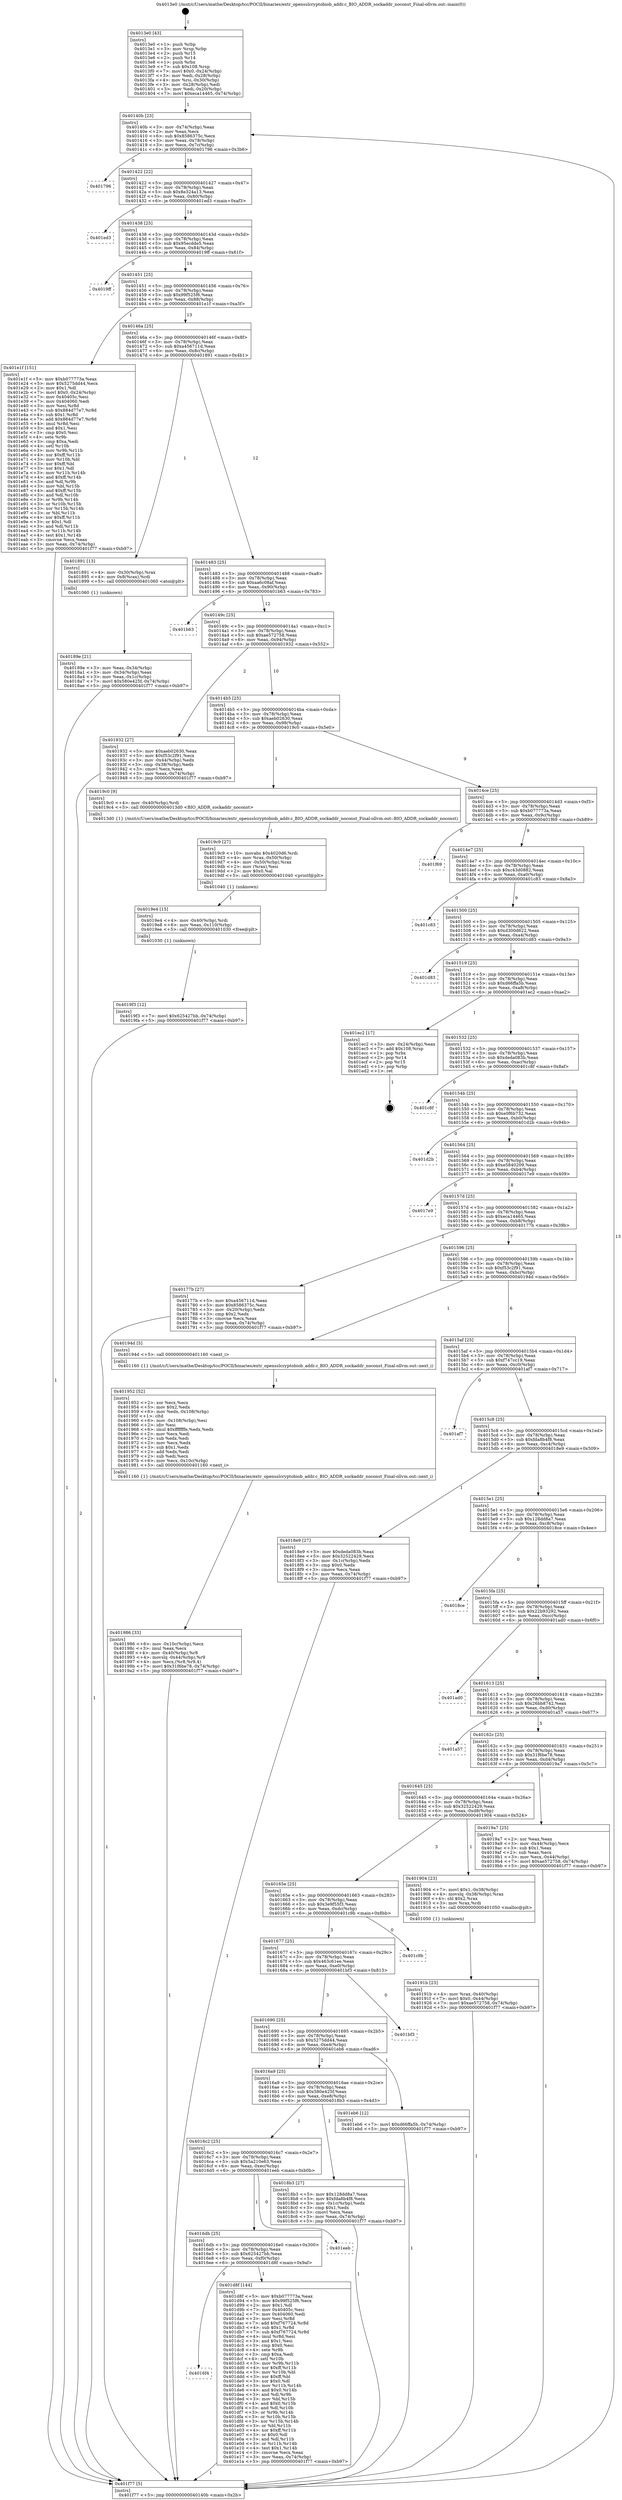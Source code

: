 digraph "0x4013e0" {
  label = "0x4013e0 (/mnt/c/Users/mathe/Desktop/tcc/POCII/binaries/extr_opensslcryptobiob_addr.c_BIO_ADDR_sockaddr_noconst_Final-ollvm.out::main(0))"
  labelloc = "t"
  node[shape=record]

  Entry [label="",width=0.3,height=0.3,shape=circle,fillcolor=black,style=filled]
  "0x40140b" [label="{
     0x40140b [23]\l
     | [instrs]\l
     &nbsp;&nbsp;0x40140b \<+3\>: mov -0x74(%rbp),%eax\l
     &nbsp;&nbsp;0x40140e \<+2\>: mov %eax,%ecx\l
     &nbsp;&nbsp;0x401410 \<+6\>: sub $0x8586375c,%ecx\l
     &nbsp;&nbsp;0x401416 \<+3\>: mov %eax,-0x78(%rbp)\l
     &nbsp;&nbsp;0x401419 \<+3\>: mov %ecx,-0x7c(%rbp)\l
     &nbsp;&nbsp;0x40141c \<+6\>: je 0000000000401796 \<main+0x3b6\>\l
  }"]
  "0x401796" [label="{
     0x401796\l
  }", style=dashed]
  "0x401422" [label="{
     0x401422 [22]\l
     | [instrs]\l
     &nbsp;&nbsp;0x401422 \<+5\>: jmp 0000000000401427 \<main+0x47\>\l
     &nbsp;&nbsp;0x401427 \<+3\>: mov -0x78(%rbp),%eax\l
     &nbsp;&nbsp;0x40142a \<+5\>: sub $0x8e324a13,%eax\l
     &nbsp;&nbsp;0x40142f \<+3\>: mov %eax,-0x80(%rbp)\l
     &nbsp;&nbsp;0x401432 \<+6\>: je 0000000000401ed3 \<main+0xaf3\>\l
  }"]
  Exit [label="",width=0.3,height=0.3,shape=circle,fillcolor=black,style=filled,peripheries=2]
  "0x401ed3" [label="{
     0x401ed3\l
  }", style=dashed]
  "0x401438" [label="{
     0x401438 [25]\l
     | [instrs]\l
     &nbsp;&nbsp;0x401438 \<+5\>: jmp 000000000040143d \<main+0x5d\>\l
     &nbsp;&nbsp;0x40143d \<+3\>: mov -0x78(%rbp),%eax\l
     &nbsp;&nbsp;0x401440 \<+5\>: sub $0x95ecdde5,%eax\l
     &nbsp;&nbsp;0x401445 \<+6\>: mov %eax,-0x84(%rbp)\l
     &nbsp;&nbsp;0x40144b \<+6\>: je 00000000004019ff \<main+0x61f\>\l
  }"]
  "0x4016f4" [label="{
     0x4016f4\l
  }", style=dashed]
  "0x4019ff" [label="{
     0x4019ff\l
  }", style=dashed]
  "0x401451" [label="{
     0x401451 [25]\l
     | [instrs]\l
     &nbsp;&nbsp;0x401451 \<+5\>: jmp 0000000000401456 \<main+0x76\>\l
     &nbsp;&nbsp;0x401456 \<+3\>: mov -0x78(%rbp),%eax\l
     &nbsp;&nbsp;0x401459 \<+5\>: sub $0x99f525f6,%eax\l
     &nbsp;&nbsp;0x40145e \<+6\>: mov %eax,-0x88(%rbp)\l
     &nbsp;&nbsp;0x401464 \<+6\>: je 0000000000401e1f \<main+0xa3f\>\l
  }"]
  "0x401d8f" [label="{
     0x401d8f [144]\l
     | [instrs]\l
     &nbsp;&nbsp;0x401d8f \<+5\>: mov $0xb077773a,%eax\l
     &nbsp;&nbsp;0x401d94 \<+5\>: mov $0x99f525f6,%ecx\l
     &nbsp;&nbsp;0x401d99 \<+2\>: mov $0x1,%dl\l
     &nbsp;&nbsp;0x401d9b \<+7\>: mov 0x40405c,%esi\l
     &nbsp;&nbsp;0x401da2 \<+7\>: mov 0x404060,%edi\l
     &nbsp;&nbsp;0x401da9 \<+3\>: mov %esi,%r8d\l
     &nbsp;&nbsp;0x401dac \<+7\>: add $0xf767724,%r8d\l
     &nbsp;&nbsp;0x401db3 \<+4\>: sub $0x1,%r8d\l
     &nbsp;&nbsp;0x401db7 \<+7\>: sub $0xf767724,%r8d\l
     &nbsp;&nbsp;0x401dbe \<+4\>: imul %r8d,%esi\l
     &nbsp;&nbsp;0x401dc2 \<+3\>: and $0x1,%esi\l
     &nbsp;&nbsp;0x401dc5 \<+3\>: cmp $0x0,%esi\l
     &nbsp;&nbsp;0x401dc8 \<+4\>: sete %r9b\l
     &nbsp;&nbsp;0x401dcc \<+3\>: cmp $0xa,%edi\l
     &nbsp;&nbsp;0x401dcf \<+4\>: setl %r10b\l
     &nbsp;&nbsp;0x401dd3 \<+3\>: mov %r9b,%r11b\l
     &nbsp;&nbsp;0x401dd6 \<+4\>: xor $0xff,%r11b\l
     &nbsp;&nbsp;0x401dda \<+3\>: mov %r10b,%bl\l
     &nbsp;&nbsp;0x401ddd \<+3\>: xor $0xff,%bl\l
     &nbsp;&nbsp;0x401de0 \<+3\>: xor $0x0,%dl\l
     &nbsp;&nbsp;0x401de3 \<+3\>: mov %r11b,%r14b\l
     &nbsp;&nbsp;0x401de6 \<+4\>: and $0x0,%r14b\l
     &nbsp;&nbsp;0x401dea \<+3\>: and %dl,%r9b\l
     &nbsp;&nbsp;0x401ded \<+3\>: mov %bl,%r15b\l
     &nbsp;&nbsp;0x401df0 \<+4\>: and $0x0,%r15b\l
     &nbsp;&nbsp;0x401df4 \<+3\>: and %dl,%r10b\l
     &nbsp;&nbsp;0x401df7 \<+3\>: or %r9b,%r14b\l
     &nbsp;&nbsp;0x401dfa \<+3\>: or %r10b,%r15b\l
     &nbsp;&nbsp;0x401dfd \<+3\>: xor %r15b,%r14b\l
     &nbsp;&nbsp;0x401e00 \<+3\>: or %bl,%r11b\l
     &nbsp;&nbsp;0x401e03 \<+4\>: xor $0xff,%r11b\l
     &nbsp;&nbsp;0x401e07 \<+3\>: or $0x0,%dl\l
     &nbsp;&nbsp;0x401e0a \<+3\>: and %dl,%r11b\l
     &nbsp;&nbsp;0x401e0d \<+3\>: or %r11b,%r14b\l
     &nbsp;&nbsp;0x401e10 \<+4\>: test $0x1,%r14b\l
     &nbsp;&nbsp;0x401e14 \<+3\>: cmovne %ecx,%eax\l
     &nbsp;&nbsp;0x401e17 \<+3\>: mov %eax,-0x74(%rbp)\l
     &nbsp;&nbsp;0x401e1a \<+5\>: jmp 0000000000401f77 \<main+0xb97\>\l
  }"]
  "0x401e1f" [label="{
     0x401e1f [151]\l
     | [instrs]\l
     &nbsp;&nbsp;0x401e1f \<+5\>: mov $0xb077773a,%eax\l
     &nbsp;&nbsp;0x401e24 \<+5\>: mov $0x5275dd44,%ecx\l
     &nbsp;&nbsp;0x401e29 \<+2\>: mov $0x1,%dl\l
     &nbsp;&nbsp;0x401e2b \<+7\>: movl $0x0,-0x24(%rbp)\l
     &nbsp;&nbsp;0x401e32 \<+7\>: mov 0x40405c,%esi\l
     &nbsp;&nbsp;0x401e39 \<+7\>: mov 0x404060,%edi\l
     &nbsp;&nbsp;0x401e40 \<+3\>: mov %esi,%r8d\l
     &nbsp;&nbsp;0x401e43 \<+7\>: sub $0x884d77e7,%r8d\l
     &nbsp;&nbsp;0x401e4a \<+4\>: sub $0x1,%r8d\l
     &nbsp;&nbsp;0x401e4e \<+7\>: add $0x884d77e7,%r8d\l
     &nbsp;&nbsp;0x401e55 \<+4\>: imul %r8d,%esi\l
     &nbsp;&nbsp;0x401e59 \<+3\>: and $0x1,%esi\l
     &nbsp;&nbsp;0x401e5c \<+3\>: cmp $0x0,%esi\l
     &nbsp;&nbsp;0x401e5f \<+4\>: sete %r9b\l
     &nbsp;&nbsp;0x401e63 \<+3\>: cmp $0xa,%edi\l
     &nbsp;&nbsp;0x401e66 \<+4\>: setl %r10b\l
     &nbsp;&nbsp;0x401e6a \<+3\>: mov %r9b,%r11b\l
     &nbsp;&nbsp;0x401e6d \<+4\>: xor $0xff,%r11b\l
     &nbsp;&nbsp;0x401e71 \<+3\>: mov %r10b,%bl\l
     &nbsp;&nbsp;0x401e74 \<+3\>: xor $0xff,%bl\l
     &nbsp;&nbsp;0x401e77 \<+3\>: xor $0x1,%dl\l
     &nbsp;&nbsp;0x401e7a \<+3\>: mov %r11b,%r14b\l
     &nbsp;&nbsp;0x401e7d \<+4\>: and $0xff,%r14b\l
     &nbsp;&nbsp;0x401e81 \<+3\>: and %dl,%r9b\l
     &nbsp;&nbsp;0x401e84 \<+3\>: mov %bl,%r15b\l
     &nbsp;&nbsp;0x401e87 \<+4\>: and $0xff,%r15b\l
     &nbsp;&nbsp;0x401e8b \<+3\>: and %dl,%r10b\l
     &nbsp;&nbsp;0x401e8e \<+3\>: or %r9b,%r14b\l
     &nbsp;&nbsp;0x401e91 \<+3\>: or %r10b,%r15b\l
     &nbsp;&nbsp;0x401e94 \<+3\>: xor %r15b,%r14b\l
     &nbsp;&nbsp;0x401e97 \<+3\>: or %bl,%r11b\l
     &nbsp;&nbsp;0x401e9a \<+4\>: xor $0xff,%r11b\l
     &nbsp;&nbsp;0x401e9e \<+3\>: or $0x1,%dl\l
     &nbsp;&nbsp;0x401ea1 \<+3\>: and %dl,%r11b\l
     &nbsp;&nbsp;0x401ea4 \<+3\>: or %r11b,%r14b\l
     &nbsp;&nbsp;0x401ea7 \<+4\>: test $0x1,%r14b\l
     &nbsp;&nbsp;0x401eab \<+3\>: cmovne %ecx,%eax\l
     &nbsp;&nbsp;0x401eae \<+3\>: mov %eax,-0x74(%rbp)\l
     &nbsp;&nbsp;0x401eb1 \<+5\>: jmp 0000000000401f77 \<main+0xb97\>\l
  }"]
  "0x40146a" [label="{
     0x40146a [25]\l
     | [instrs]\l
     &nbsp;&nbsp;0x40146a \<+5\>: jmp 000000000040146f \<main+0x8f\>\l
     &nbsp;&nbsp;0x40146f \<+3\>: mov -0x78(%rbp),%eax\l
     &nbsp;&nbsp;0x401472 \<+5\>: sub $0xa456711d,%eax\l
     &nbsp;&nbsp;0x401477 \<+6\>: mov %eax,-0x8c(%rbp)\l
     &nbsp;&nbsp;0x40147d \<+6\>: je 0000000000401891 \<main+0x4b1\>\l
  }"]
  "0x4016db" [label="{
     0x4016db [25]\l
     | [instrs]\l
     &nbsp;&nbsp;0x4016db \<+5\>: jmp 00000000004016e0 \<main+0x300\>\l
     &nbsp;&nbsp;0x4016e0 \<+3\>: mov -0x78(%rbp),%eax\l
     &nbsp;&nbsp;0x4016e3 \<+5\>: sub $0x625427bb,%eax\l
     &nbsp;&nbsp;0x4016e8 \<+6\>: mov %eax,-0xf0(%rbp)\l
     &nbsp;&nbsp;0x4016ee \<+6\>: je 0000000000401d8f \<main+0x9af\>\l
  }"]
  "0x401891" [label="{
     0x401891 [13]\l
     | [instrs]\l
     &nbsp;&nbsp;0x401891 \<+4\>: mov -0x30(%rbp),%rax\l
     &nbsp;&nbsp;0x401895 \<+4\>: mov 0x8(%rax),%rdi\l
     &nbsp;&nbsp;0x401899 \<+5\>: call 0000000000401060 \<atoi@plt\>\l
     | [calls]\l
     &nbsp;&nbsp;0x401060 \{1\} (unknown)\l
  }"]
  "0x401483" [label="{
     0x401483 [25]\l
     | [instrs]\l
     &nbsp;&nbsp;0x401483 \<+5\>: jmp 0000000000401488 \<main+0xa8\>\l
     &nbsp;&nbsp;0x401488 \<+3\>: mov -0x78(%rbp),%eax\l
     &nbsp;&nbsp;0x40148b \<+5\>: sub $0xaa6c08af,%eax\l
     &nbsp;&nbsp;0x401490 \<+6\>: mov %eax,-0x90(%rbp)\l
     &nbsp;&nbsp;0x401496 \<+6\>: je 0000000000401b63 \<main+0x783\>\l
  }"]
  "0x401eeb" [label="{
     0x401eeb\l
  }", style=dashed]
  "0x401b63" [label="{
     0x401b63\l
  }", style=dashed]
  "0x40149c" [label="{
     0x40149c [25]\l
     | [instrs]\l
     &nbsp;&nbsp;0x40149c \<+5\>: jmp 00000000004014a1 \<main+0xc1\>\l
     &nbsp;&nbsp;0x4014a1 \<+3\>: mov -0x78(%rbp),%eax\l
     &nbsp;&nbsp;0x4014a4 \<+5\>: sub $0xae572758,%eax\l
     &nbsp;&nbsp;0x4014a9 \<+6\>: mov %eax,-0x94(%rbp)\l
     &nbsp;&nbsp;0x4014af \<+6\>: je 0000000000401932 \<main+0x552\>\l
  }"]
  "0x4019f3" [label="{
     0x4019f3 [12]\l
     | [instrs]\l
     &nbsp;&nbsp;0x4019f3 \<+7\>: movl $0x625427bb,-0x74(%rbp)\l
     &nbsp;&nbsp;0x4019fa \<+5\>: jmp 0000000000401f77 \<main+0xb97\>\l
  }"]
  "0x401932" [label="{
     0x401932 [27]\l
     | [instrs]\l
     &nbsp;&nbsp;0x401932 \<+5\>: mov $0xaeb02630,%eax\l
     &nbsp;&nbsp;0x401937 \<+5\>: mov $0xf53c2f91,%ecx\l
     &nbsp;&nbsp;0x40193c \<+3\>: mov -0x44(%rbp),%edx\l
     &nbsp;&nbsp;0x40193f \<+3\>: cmp -0x38(%rbp),%edx\l
     &nbsp;&nbsp;0x401942 \<+3\>: cmovl %ecx,%eax\l
     &nbsp;&nbsp;0x401945 \<+3\>: mov %eax,-0x74(%rbp)\l
     &nbsp;&nbsp;0x401948 \<+5\>: jmp 0000000000401f77 \<main+0xb97\>\l
  }"]
  "0x4014b5" [label="{
     0x4014b5 [25]\l
     | [instrs]\l
     &nbsp;&nbsp;0x4014b5 \<+5\>: jmp 00000000004014ba \<main+0xda\>\l
     &nbsp;&nbsp;0x4014ba \<+3\>: mov -0x78(%rbp),%eax\l
     &nbsp;&nbsp;0x4014bd \<+5\>: sub $0xaeb02630,%eax\l
     &nbsp;&nbsp;0x4014c2 \<+6\>: mov %eax,-0x98(%rbp)\l
     &nbsp;&nbsp;0x4014c8 \<+6\>: je 00000000004019c0 \<main+0x5e0\>\l
  }"]
  "0x4019e4" [label="{
     0x4019e4 [15]\l
     | [instrs]\l
     &nbsp;&nbsp;0x4019e4 \<+4\>: mov -0x40(%rbp),%rdi\l
     &nbsp;&nbsp;0x4019e8 \<+6\>: mov %eax,-0x110(%rbp)\l
     &nbsp;&nbsp;0x4019ee \<+5\>: call 0000000000401030 \<free@plt\>\l
     | [calls]\l
     &nbsp;&nbsp;0x401030 \{1\} (unknown)\l
  }"]
  "0x4019c0" [label="{
     0x4019c0 [9]\l
     | [instrs]\l
     &nbsp;&nbsp;0x4019c0 \<+4\>: mov -0x40(%rbp),%rdi\l
     &nbsp;&nbsp;0x4019c4 \<+5\>: call 00000000004013d0 \<BIO_ADDR_sockaddr_noconst\>\l
     | [calls]\l
     &nbsp;&nbsp;0x4013d0 \{1\} (/mnt/c/Users/mathe/Desktop/tcc/POCII/binaries/extr_opensslcryptobiob_addr.c_BIO_ADDR_sockaddr_noconst_Final-ollvm.out::BIO_ADDR_sockaddr_noconst)\l
  }"]
  "0x4014ce" [label="{
     0x4014ce [25]\l
     | [instrs]\l
     &nbsp;&nbsp;0x4014ce \<+5\>: jmp 00000000004014d3 \<main+0xf3\>\l
     &nbsp;&nbsp;0x4014d3 \<+3\>: mov -0x78(%rbp),%eax\l
     &nbsp;&nbsp;0x4014d6 \<+5\>: sub $0xb077773a,%eax\l
     &nbsp;&nbsp;0x4014db \<+6\>: mov %eax,-0x9c(%rbp)\l
     &nbsp;&nbsp;0x4014e1 \<+6\>: je 0000000000401f69 \<main+0xb89\>\l
  }"]
  "0x4019c9" [label="{
     0x4019c9 [27]\l
     | [instrs]\l
     &nbsp;&nbsp;0x4019c9 \<+10\>: movabs $0x4020d6,%rdi\l
     &nbsp;&nbsp;0x4019d3 \<+4\>: mov %rax,-0x50(%rbp)\l
     &nbsp;&nbsp;0x4019d7 \<+4\>: mov -0x50(%rbp),%rax\l
     &nbsp;&nbsp;0x4019db \<+2\>: mov (%rax),%esi\l
     &nbsp;&nbsp;0x4019dd \<+2\>: mov $0x0,%al\l
     &nbsp;&nbsp;0x4019df \<+5\>: call 0000000000401040 \<printf@plt\>\l
     | [calls]\l
     &nbsp;&nbsp;0x401040 \{1\} (unknown)\l
  }"]
  "0x401f69" [label="{
     0x401f69\l
  }", style=dashed]
  "0x4014e7" [label="{
     0x4014e7 [25]\l
     | [instrs]\l
     &nbsp;&nbsp;0x4014e7 \<+5\>: jmp 00000000004014ec \<main+0x10c\>\l
     &nbsp;&nbsp;0x4014ec \<+3\>: mov -0x78(%rbp),%eax\l
     &nbsp;&nbsp;0x4014ef \<+5\>: sub $0xc43d0882,%eax\l
     &nbsp;&nbsp;0x4014f4 \<+6\>: mov %eax,-0xa0(%rbp)\l
     &nbsp;&nbsp;0x4014fa \<+6\>: je 0000000000401c83 \<main+0x8a3\>\l
  }"]
  "0x401986" [label="{
     0x401986 [33]\l
     | [instrs]\l
     &nbsp;&nbsp;0x401986 \<+6\>: mov -0x10c(%rbp),%ecx\l
     &nbsp;&nbsp;0x40198c \<+3\>: imul %eax,%ecx\l
     &nbsp;&nbsp;0x40198f \<+4\>: mov -0x40(%rbp),%r8\l
     &nbsp;&nbsp;0x401993 \<+4\>: movslq -0x44(%rbp),%r9\l
     &nbsp;&nbsp;0x401997 \<+4\>: mov %ecx,(%r8,%r9,4)\l
     &nbsp;&nbsp;0x40199b \<+7\>: movl $0x31f6be78,-0x74(%rbp)\l
     &nbsp;&nbsp;0x4019a2 \<+5\>: jmp 0000000000401f77 \<main+0xb97\>\l
  }"]
  "0x401c83" [label="{
     0x401c83\l
  }", style=dashed]
  "0x401500" [label="{
     0x401500 [25]\l
     | [instrs]\l
     &nbsp;&nbsp;0x401500 \<+5\>: jmp 0000000000401505 \<main+0x125\>\l
     &nbsp;&nbsp;0x401505 \<+3\>: mov -0x78(%rbp),%eax\l
     &nbsp;&nbsp;0x401508 \<+5\>: sub $0xd300d622,%eax\l
     &nbsp;&nbsp;0x40150d \<+6\>: mov %eax,-0xa4(%rbp)\l
     &nbsp;&nbsp;0x401513 \<+6\>: je 0000000000401d83 \<main+0x9a3\>\l
  }"]
  "0x401952" [label="{
     0x401952 [52]\l
     | [instrs]\l
     &nbsp;&nbsp;0x401952 \<+2\>: xor %ecx,%ecx\l
     &nbsp;&nbsp;0x401954 \<+5\>: mov $0x2,%edx\l
     &nbsp;&nbsp;0x401959 \<+6\>: mov %edx,-0x108(%rbp)\l
     &nbsp;&nbsp;0x40195f \<+1\>: cltd\l
     &nbsp;&nbsp;0x401960 \<+6\>: mov -0x108(%rbp),%esi\l
     &nbsp;&nbsp;0x401966 \<+2\>: idiv %esi\l
     &nbsp;&nbsp;0x401968 \<+6\>: imul $0xfffffffe,%edx,%edx\l
     &nbsp;&nbsp;0x40196e \<+2\>: mov %ecx,%edi\l
     &nbsp;&nbsp;0x401970 \<+2\>: sub %edx,%edi\l
     &nbsp;&nbsp;0x401972 \<+2\>: mov %ecx,%edx\l
     &nbsp;&nbsp;0x401974 \<+3\>: sub $0x1,%edx\l
     &nbsp;&nbsp;0x401977 \<+2\>: add %edx,%edi\l
     &nbsp;&nbsp;0x401979 \<+2\>: sub %edi,%ecx\l
     &nbsp;&nbsp;0x40197b \<+6\>: mov %ecx,-0x10c(%rbp)\l
     &nbsp;&nbsp;0x401981 \<+5\>: call 0000000000401160 \<next_i\>\l
     | [calls]\l
     &nbsp;&nbsp;0x401160 \{1\} (/mnt/c/Users/mathe/Desktop/tcc/POCII/binaries/extr_opensslcryptobiob_addr.c_BIO_ADDR_sockaddr_noconst_Final-ollvm.out::next_i)\l
  }"]
  "0x401d83" [label="{
     0x401d83\l
  }", style=dashed]
  "0x401519" [label="{
     0x401519 [25]\l
     | [instrs]\l
     &nbsp;&nbsp;0x401519 \<+5\>: jmp 000000000040151e \<main+0x13e\>\l
     &nbsp;&nbsp;0x40151e \<+3\>: mov -0x78(%rbp),%eax\l
     &nbsp;&nbsp;0x401521 \<+5\>: sub $0xd66ffa5b,%eax\l
     &nbsp;&nbsp;0x401526 \<+6\>: mov %eax,-0xa8(%rbp)\l
     &nbsp;&nbsp;0x40152c \<+6\>: je 0000000000401ec2 \<main+0xae2\>\l
  }"]
  "0x40191b" [label="{
     0x40191b [23]\l
     | [instrs]\l
     &nbsp;&nbsp;0x40191b \<+4\>: mov %rax,-0x40(%rbp)\l
     &nbsp;&nbsp;0x40191f \<+7\>: movl $0x0,-0x44(%rbp)\l
     &nbsp;&nbsp;0x401926 \<+7\>: movl $0xae572758,-0x74(%rbp)\l
     &nbsp;&nbsp;0x40192d \<+5\>: jmp 0000000000401f77 \<main+0xb97\>\l
  }"]
  "0x401ec2" [label="{
     0x401ec2 [17]\l
     | [instrs]\l
     &nbsp;&nbsp;0x401ec2 \<+3\>: mov -0x24(%rbp),%eax\l
     &nbsp;&nbsp;0x401ec5 \<+7\>: add $0x108,%rsp\l
     &nbsp;&nbsp;0x401ecc \<+1\>: pop %rbx\l
     &nbsp;&nbsp;0x401ecd \<+2\>: pop %r14\l
     &nbsp;&nbsp;0x401ecf \<+2\>: pop %r15\l
     &nbsp;&nbsp;0x401ed1 \<+1\>: pop %rbp\l
     &nbsp;&nbsp;0x401ed2 \<+1\>: ret\l
  }"]
  "0x401532" [label="{
     0x401532 [25]\l
     | [instrs]\l
     &nbsp;&nbsp;0x401532 \<+5\>: jmp 0000000000401537 \<main+0x157\>\l
     &nbsp;&nbsp;0x401537 \<+3\>: mov -0x78(%rbp),%eax\l
     &nbsp;&nbsp;0x40153a \<+5\>: sub $0xdeda083b,%eax\l
     &nbsp;&nbsp;0x40153f \<+6\>: mov %eax,-0xac(%rbp)\l
     &nbsp;&nbsp;0x401545 \<+6\>: je 0000000000401c8f \<main+0x8af\>\l
  }"]
  "0x4016c2" [label="{
     0x4016c2 [25]\l
     | [instrs]\l
     &nbsp;&nbsp;0x4016c2 \<+5\>: jmp 00000000004016c7 \<main+0x2e7\>\l
     &nbsp;&nbsp;0x4016c7 \<+3\>: mov -0x78(%rbp),%eax\l
     &nbsp;&nbsp;0x4016ca \<+5\>: sub $0x5a210e63,%eax\l
     &nbsp;&nbsp;0x4016cf \<+6\>: mov %eax,-0xec(%rbp)\l
     &nbsp;&nbsp;0x4016d5 \<+6\>: je 0000000000401eeb \<main+0xb0b\>\l
  }"]
  "0x401c8f" [label="{
     0x401c8f\l
  }", style=dashed]
  "0x40154b" [label="{
     0x40154b [25]\l
     | [instrs]\l
     &nbsp;&nbsp;0x40154b \<+5\>: jmp 0000000000401550 \<main+0x170\>\l
     &nbsp;&nbsp;0x401550 \<+3\>: mov -0x78(%rbp),%eax\l
     &nbsp;&nbsp;0x401553 \<+5\>: sub $0xe0f6b732,%eax\l
     &nbsp;&nbsp;0x401558 \<+6\>: mov %eax,-0xb0(%rbp)\l
     &nbsp;&nbsp;0x40155e \<+6\>: je 0000000000401d2b \<main+0x94b\>\l
  }"]
  "0x4018b3" [label="{
     0x4018b3 [27]\l
     | [instrs]\l
     &nbsp;&nbsp;0x4018b3 \<+5\>: mov $0x128dd8a7,%eax\l
     &nbsp;&nbsp;0x4018b8 \<+5\>: mov $0xfda8b4f8,%ecx\l
     &nbsp;&nbsp;0x4018bd \<+3\>: mov -0x1c(%rbp),%edx\l
     &nbsp;&nbsp;0x4018c0 \<+3\>: cmp $0x1,%edx\l
     &nbsp;&nbsp;0x4018c3 \<+3\>: cmovl %ecx,%eax\l
     &nbsp;&nbsp;0x4018c6 \<+3\>: mov %eax,-0x74(%rbp)\l
     &nbsp;&nbsp;0x4018c9 \<+5\>: jmp 0000000000401f77 \<main+0xb97\>\l
  }"]
  "0x401d2b" [label="{
     0x401d2b\l
  }", style=dashed]
  "0x401564" [label="{
     0x401564 [25]\l
     | [instrs]\l
     &nbsp;&nbsp;0x401564 \<+5\>: jmp 0000000000401569 \<main+0x189\>\l
     &nbsp;&nbsp;0x401569 \<+3\>: mov -0x78(%rbp),%eax\l
     &nbsp;&nbsp;0x40156c \<+5\>: sub $0xe5840209,%eax\l
     &nbsp;&nbsp;0x401571 \<+6\>: mov %eax,-0xb4(%rbp)\l
     &nbsp;&nbsp;0x401577 \<+6\>: je 00000000004017e9 \<main+0x409\>\l
  }"]
  "0x4016a9" [label="{
     0x4016a9 [25]\l
     | [instrs]\l
     &nbsp;&nbsp;0x4016a9 \<+5\>: jmp 00000000004016ae \<main+0x2ce\>\l
     &nbsp;&nbsp;0x4016ae \<+3\>: mov -0x78(%rbp),%eax\l
     &nbsp;&nbsp;0x4016b1 \<+5\>: sub $0x580e425f,%eax\l
     &nbsp;&nbsp;0x4016b6 \<+6\>: mov %eax,-0xe8(%rbp)\l
     &nbsp;&nbsp;0x4016bc \<+6\>: je 00000000004018b3 \<main+0x4d3\>\l
  }"]
  "0x4017e9" [label="{
     0x4017e9\l
  }", style=dashed]
  "0x40157d" [label="{
     0x40157d [25]\l
     | [instrs]\l
     &nbsp;&nbsp;0x40157d \<+5\>: jmp 0000000000401582 \<main+0x1a2\>\l
     &nbsp;&nbsp;0x401582 \<+3\>: mov -0x78(%rbp),%eax\l
     &nbsp;&nbsp;0x401585 \<+5\>: sub $0xeca14465,%eax\l
     &nbsp;&nbsp;0x40158a \<+6\>: mov %eax,-0xb8(%rbp)\l
     &nbsp;&nbsp;0x401590 \<+6\>: je 000000000040177b \<main+0x39b\>\l
  }"]
  "0x401eb6" [label="{
     0x401eb6 [12]\l
     | [instrs]\l
     &nbsp;&nbsp;0x401eb6 \<+7\>: movl $0xd66ffa5b,-0x74(%rbp)\l
     &nbsp;&nbsp;0x401ebd \<+5\>: jmp 0000000000401f77 \<main+0xb97\>\l
  }"]
  "0x40177b" [label="{
     0x40177b [27]\l
     | [instrs]\l
     &nbsp;&nbsp;0x40177b \<+5\>: mov $0xa456711d,%eax\l
     &nbsp;&nbsp;0x401780 \<+5\>: mov $0x8586375c,%ecx\l
     &nbsp;&nbsp;0x401785 \<+3\>: mov -0x20(%rbp),%edx\l
     &nbsp;&nbsp;0x401788 \<+3\>: cmp $0x2,%edx\l
     &nbsp;&nbsp;0x40178b \<+3\>: cmovne %ecx,%eax\l
     &nbsp;&nbsp;0x40178e \<+3\>: mov %eax,-0x74(%rbp)\l
     &nbsp;&nbsp;0x401791 \<+5\>: jmp 0000000000401f77 \<main+0xb97\>\l
  }"]
  "0x401596" [label="{
     0x401596 [25]\l
     | [instrs]\l
     &nbsp;&nbsp;0x401596 \<+5\>: jmp 000000000040159b \<main+0x1bb\>\l
     &nbsp;&nbsp;0x40159b \<+3\>: mov -0x78(%rbp),%eax\l
     &nbsp;&nbsp;0x40159e \<+5\>: sub $0xf53c2f91,%eax\l
     &nbsp;&nbsp;0x4015a3 \<+6\>: mov %eax,-0xbc(%rbp)\l
     &nbsp;&nbsp;0x4015a9 \<+6\>: je 000000000040194d \<main+0x56d\>\l
  }"]
  "0x401f77" [label="{
     0x401f77 [5]\l
     | [instrs]\l
     &nbsp;&nbsp;0x401f77 \<+5\>: jmp 000000000040140b \<main+0x2b\>\l
  }"]
  "0x4013e0" [label="{
     0x4013e0 [43]\l
     | [instrs]\l
     &nbsp;&nbsp;0x4013e0 \<+1\>: push %rbp\l
     &nbsp;&nbsp;0x4013e1 \<+3\>: mov %rsp,%rbp\l
     &nbsp;&nbsp;0x4013e4 \<+2\>: push %r15\l
     &nbsp;&nbsp;0x4013e6 \<+2\>: push %r14\l
     &nbsp;&nbsp;0x4013e8 \<+1\>: push %rbx\l
     &nbsp;&nbsp;0x4013e9 \<+7\>: sub $0x108,%rsp\l
     &nbsp;&nbsp;0x4013f0 \<+7\>: movl $0x0,-0x24(%rbp)\l
     &nbsp;&nbsp;0x4013f7 \<+3\>: mov %edi,-0x28(%rbp)\l
     &nbsp;&nbsp;0x4013fa \<+4\>: mov %rsi,-0x30(%rbp)\l
     &nbsp;&nbsp;0x4013fe \<+3\>: mov -0x28(%rbp),%edi\l
     &nbsp;&nbsp;0x401401 \<+3\>: mov %edi,-0x20(%rbp)\l
     &nbsp;&nbsp;0x401404 \<+7\>: movl $0xeca14465,-0x74(%rbp)\l
  }"]
  "0x40189e" [label="{
     0x40189e [21]\l
     | [instrs]\l
     &nbsp;&nbsp;0x40189e \<+3\>: mov %eax,-0x34(%rbp)\l
     &nbsp;&nbsp;0x4018a1 \<+3\>: mov -0x34(%rbp),%eax\l
     &nbsp;&nbsp;0x4018a4 \<+3\>: mov %eax,-0x1c(%rbp)\l
     &nbsp;&nbsp;0x4018a7 \<+7\>: movl $0x580e425f,-0x74(%rbp)\l
     &nbsp;&nbsp;0x4018ae \<+5\>: jmp 0000000000401f77 \<main+0xb97\>\l
  }"]
  "0x401690" [label="{
     0x401690 [25]\l
     | [instrs]\l
     &nbsp;&nbsp;0x401690 \<+5\>: jmp 0000000000401695 \<main+0x2b5\>\l
     &nbsp;&nbsp;0x401695 \<+3\>: mov -0x78(%rbp),%eax\l
     &nbsp;&nbsp;0x401698 \<+5\>: sub $0x5275dd44,%eax\l
     &nbsp;&nbsp;0x40169d \<+6\>: mov %eax,-0xe4(%rbp)\l
     &nbsp;&nbsp;0x4016a3 \<+6\>: je 0000000000401eb6 \<main+0xad6\>\l
  }"]
  "0x40194d" [label="{
     0x40194d [5]\l
     | [instrs]\l
     &nbsp;&nbsp;0x40194d \<+5\>: call 0000000000401160 \<next_i\>\l
     | [calls]\l
     &nbsp;&nbsp;0x401160 \{1\} (/mnt/c/Users/mathe/Desktop/tcc/POCII/binaries/extr_opensslcryptobiob_addr.c_BIO_ADDR_sockaddr_noconst_Final-ollvm.out::next_i)\l
  }"]
  "0x4015af" [label="{
     0x4015af [25]\l
     | [instrs]\l
     &nbsp;&nbsp;0x4015af \<+5\>: jmp 00000000004015b4 \<main+0x1d4\>\l
     &nbsp;&nbsp;0x4015b4 \<+3\>: mov -0x78(%rbp),%eax\l
     &nbsp;&nbsp;0x4015b7 \<+5\>: sub $0xf747cc19,%eax\l
     &nbsp;&nbsp;0x4015bc \<+6\>: mov %eax,-0xc0(%rbp)\l
     &nbsp;&nbsp;0x4015c2 \<+6\>: je 0000000000401af7 \<main+0x717\>\l
  }"]
  "0x401bf3" [label="{
     0x401bf3\l
  }", style=dashed]
  "0x401af7" [label="{
     0x401af7\l
  }", style=dashed]
  "0x4015c8" [label="{
     0x4015c8 [25]\l
     | [instrs]\l
     &nbsp;&nbsp;0x4015c8 \<+5\>: jmp 00000000004015cd \<main+0x1ed\>\l
     &nbsp;&nbsp;0x4015cd \<+3\>: mov -0x78(%rbp),%eax\l
     &nbsp;&nbsp;0x4015d0 \<+5\>: sub $0xfda8b4f8,%eax\l
     &nbsp;&nbsp;0x4015d5 \<+6\>: mov %eax,-0xc4(%rbp)\l
     &nbsp;&nbsp;0x4015db \<+6\>: je 00000000004018e9 \<main+0x509\>\l
  }"]
  "0x401677" [label="{
     0x401677 [25]\l
     | [instrs]\l
     &nbsp;&nbsp;0x401677 \<+5\>: jmp 000000000040167c \<main+0x29c\>\l
     &nbsp;&nbsp;0x40167c \<+3\>: mov -0x78(%rbp),%eax\l
     &nbsp;&nbsp;0x40167f \<+5\>: sub $0x463c61ee,%eax\l
     &nbsp;&nbsp;0x401684 \<+6\>: mov %eax,-0xe0(%rbp)\l
     &nbsp;&nbsp;0x40168a \<+6\>: je 0000000000401bf3 \<main+0x813\>\l
  }"]
  "0x4018e9" [label="{
     0x4018e9 [27]\l
     | [instrs]\l
     &nbsp;&nbsp;0x4018e9 \<+5\>: mov $0xdeda083b,%eax\l
     &nbsp;&nbsp;0x4018ee \<+5\>: mov $0x32522429,%ecx\l
     &nbsp;&nbsp;0x4018f3 \<+3\>: mov -0x1c(%rbp),%edx\l
     &nbsp;&nbsp;0x4018f6 \<+3\>: cmp $0x0,%edx\l
     &nbsp;&nbsp;0x4018f9 \<+3\>: cmove %ecx,%eax\l
     &nbsp;&nbsp;0x4018fc \<+3\>: mov %eax,-0x74(%rbp)\l
     &nbsp;&nbsp;0x4018ff \<+5\>: jmp 0000000000401f77 \<main+0xb97\>\l
  }"]
  "0x4015e1" [label="{
     0x4015e1 [25]\l
     | [instrs]\l
     &nbsp;&nbsp;0x4015e1 \<+5\>: jmp 00000000004015e6 \<main+0x206\>\l
     &nbsp;&nbsp;0x4015e6 \<+3\>: mov -0x78(%rbp),%eax\l
     &nbsp;&nbsp;0x4015e9 \<+5\>: sub $0x128dd8a7,%eax\l
     &nbsp;&nbsp;0x4015ee \<+6\>: mov %eax,-0xc8(%rbp)\l
     &nbsp;&nbsp;0x4015f4 \<+6\>: je 00000000004018ce \<main+0x4ee\>\l
  }"]
  "0x401c9b" [label="{
     0x401c9b\l
  }", style=dashed]
  "0x4018ce" [label="{
     0x4018ce\l
  }", style=dashed]
  "0x4015fa" [label="{
     0x4015fa [25]\l
     | [instrs]\l
     &nbsp;&nbsp;0x4015fa \<+5\>: jmp 00000000004015ff \<main+0x21f\>\l
     &nbsp;&nbsp;0x4015ff \<+3\>: mov -0x78(%rbp),%eax\l
     &nbsp;&nbsp;0x401602 \<+5\>: sub $0x22b93292,%eax\l
     &nbsp;&nbsp;0x401607 \<+6\>: mov %eax,-0xcc(%rbp)\l
     &nbsp;&nbsp;0x40160d \<+6\>: je 0000000000401ad0 \<main+0x6f0\>\l
  }"]
  "0x40165e" [label="{
     0x40165e [25]\l
     | [instrs]\l
     &nbsp;&nbsp;0x40165e \<+5\>: jmp 0000000000401663 \<main+0x283\>\l
     &nbsp;&nbsp;0x401663 \<+3\>: mov -0x78(%rbp),%eax\l
     &nbsp;&nbsp;0x401666 \<+5\>: sub $0x3e9f55f3,%eax\l
     &nbsp;&nbsp;0x40166b \<+6\>: mov %eax,-0xdc(%rbp)\l
     &nbsp;&nbsp;0x401671 \<+6\>: je 0000000000401c9b \<main+0x8bb\>\l
  }"]
  "0x401ad0" [label="{
     0x401ad0\l
  }", style=dashed]
  "0x401613" [label="{
     0x401613 [25]\l
     | [instrs]\l
     &nbsp;&nbsp;0x401613 \<+5\>: jmp 0000000000401618 \<main+0x238\>\l
     &nbsp;&nbsp;0x401618 \<+3\>: mov -0x78(%rbp),%eax\l
     &nbsp;&nbsp;0x40161b \<+5\>: sub $0x26bb8742,%eax\l
     &nbsp;&nbsp;0x401620 \<+6\>: mov %eax,-0xd0(%rbp)\l
     &nbsp;&nbsp;0x401626 \<+6\>: je 0000000000401a57 \<main+0x677\>\l
  }"]
  "0x401904" [label="{
     0x401904 [23]\l
     | [instrs]\l
     &nbsp;&nbsp;0x401904 \<+7\>: movl $0x1,-0x38(%rbp)\l
     &nbsp;&nbsp;0x40190b \<+4\>: movslq -0x38(%rbp),%rax\l
     &nbsp;&nbsp;0x40190f \<+4\>: shl $0x2,%rax\l
     &nbsp;&nbsp;0x401913 \<+3\>: mov %rax,%rdi\l
     &nbsp;&nbsp;0x401916 \<+5\>: call 0000000000401050 \<malloc@plt\>\l
     | [calls]\l
     &nbsp;&nbsp;0x401050 \{1\} (unknown)\l
  }"]
  "0x401a57" [label="{
     0x401a57\l
  }", style=dashed]
  "0x40162c" [label="{
     0x40162c [25]\l
     | [instrs]\l
     &nbsp;&nbsp;0x40162c \<+5\>: jmp 0000000000401631 \<main+0x251\>\l
     &nbsp;&nbsp;0x401631 \<+3\>: mov -0x78(%rbp),%eax\l
     &nbsp;&nbsp;0x401634 \<+5\>: sub $0x31f6be78,%eax\l
     &nbsp;&nbsp;0x401639 \<+6\>: mov %eax,-0xd4(%rbp)\l
     &nbsp;&nbsp;0x40163f \<+6\>: je 00000000004019a7 \<main+0x5c7\>\l
  }"]
  "0x401645" [label="{
     0x401645 [25]\l
     | [instrs]\l
     &nbsp;&nbsp;0x401645 \<+5\>: jmp 000000000040164a \<main+0x26a\>\l
     &nbsp;&nbsp;0x40164a \<+3\>: mov -0x78(%rbp),%eax\l
     &nbsp;&nbsp;0x40164d \<+5\>: sub $0x32522429,%eax\l
     &nbsp;&nbsp;0x401652 \<+6\>: mov %eax,-0xd8(%rbp)\l
     &nbsp;&nbsp;0x401658 \<+6\>: je 0000000000401904 \<main+0x524\>\l
  }"]
  "0x4019a7" [label="{
     0x4019a7 [25]\l
     | [instrs]\l
     &nbsp;&nbsp;0x4019a7 \<+2\>: xor %eax,%eax\l
     &nbsp;&nbsp;0x4019a9 \<+3\>: mov -0x44(%rbp),%ecx\l
     &nbsp;&nbsp;0x4019ac \<+3\>: sub $0x1,%eax\l
     &nbsp;&nbsp;0x4019af \<+2\>: sub %eax,%ecx\l
     &nbsp;&nbsp;0x4019b1 \<+3\>: mov %ecx,-0x44(%rbp)\l
     &nbsp;&nbsp;0x4019b4 \<+7\>: movl $0xae572758,-0x74(%rbp)\l
     &nbsp;&nbsp;0x4019bb \<+5\>: jmp 0000000000401f77 \<main+0xb97\>\l
  }"]
  Entry -> "0x4013e0" [label=" 1"]
  "0x40140b" -> "0x401796" [label=" 0"]
  "0x40140b" -> "0x401422" [label=" 14"]
  "0x401ec2" -> Exit [label=" 1"]
  "0x401422" -> "0x401ed3" [label=" 0"]
  "0x401422" -> "0x401438" [label=" 14"]
  "0x401eb6" -> "0x401f77" [label=" 1"]
  "0x401438" -> "0x4019ff" [label=" 0"]
  "0x401438" -> "0x401451" [label=" 14"]
  "0x401e1f" -> "0x401f77" [label=" 1"]
  "0x401451" -> "0x401e1f" [label=" 1"]
  "0x401451" -> "0x40146a" [label=" 13"]
  "0x401d8f" -> "0x401f77" [label=" 1"]
  "0x40146a" -> "0x401891" [label=" 1"]
  "0x40146a" -> "0x401483" [label=" 12"]
  "0x4016db" -> "0x401d8f" [label=" 1"]
  "0x401483" -> "0x401b63" [label=" 0"]
  "0x401483" -> "0x40149c" [label=" 12"]
  "0x4016db" -> "0x4016f4" [label=" 0"]
  "0x40149c" -> "0x401932" [label=" 2"]
  "0x40149c" -> "0x4014b5" [label=" 10"]
  "0x4016c2" -> "0x401eeb" [label=" 0"]
  "0x4014b5" -> "0x4019c0" [label=" 1"]
  "0x4014b5" -> "0x4014ce" [label=" 9"]
  "0x4016c2" -> "0x4016db" [label=" 1"]
  "0x4014ce" -> "0x401f69" [label=" 0"]
  "0x4014ce" -> "0x4014e7" [label=" 9"]
  "0x4019f3" -> "0x401f77" [label=" 1"]
  "0x4014e7" -> "0x401c83" [label=" 0"]
  "0x4014e7" -> "0x401500" [label=" 9"]
  "0x4019e4" -> "0x4019f3" [label=" 1"]
  "0x401500" -> "0x401d83" [label=" 0"]
  "0x401500" -> "0x401519" [label=" 9"]
  "0x4019c9" -> "0x4019e4" [label=" 1"]
  "0x401519" -> "0x401ec2" [label=" 1"]
  "0x401519" -> "0x401532" [label=" 8"]
  "0x4019c0" -> "0x4019c9" [label=" 1"]
  "0x401532" -> "0x401c8f" [label=" 0"]
  "0x401532" -> "0x40154b" [label=" 8"]
  "0x4019a7" -> "0x401f77" [label=" 1"]
  "0x40154b" -> "0x401d2b" [label=" 0"]
  "0x40154b" -> "0x401564" [label=" 8"]
  "0x401986" -> "0x401f77" [label=" 1"]
  "0x401564" -> "0x4017e9" [label=" 0"]
  "0x401564" -> "0x40157d" [label=" 8"]
  "0x40194d" -> "0x401952" [label=" 1"]
  "0x40157d" -> "0x40177b" [label=" 1"]
  "0x40157d" -> "0x401596" [label=" 7"]
  "0x40177b" -> "0x401f77" [label=" 1"]
  "0x4013e0" -> "0x40140b" [label=" 1"]
  "0x401f77" -> "0x40140b" [label=" 13"]
  "0x401891" -> "0x40189e" [label=" 1"]
  "0x40189e" -> "0x401f77" [label=" 1"]
  "0x401932" -> "0x401f77" [label=" 2"]
  "0x401596" -> "0x40194d" [label=" 1"]
  "0x401596" -> "0x4015af" [label=" 6"]
  "0x401904" -> "0x40191b" [label=" 1"]
  "0x4015af" -> "0x401af7" [label=" 0"]
  "0x4015af" -> "0x4015c8" [label=" 6"]
  "0x4018e9" -> "0x401f77" [label=" 1"]
  "0x4015c8" -> "0x4018e9" [label=" 1"]
  "0x4015c8" -> "0x4015e1" [label=" 5"]
  "0x4016a9" -> "0x4016c2" [label=" 1"]
  "0x4015e1" -> "0x4018ce" [label=" 0"]
  "0x4015e1" -> "0x4015fa" [label=" 5"]
  "0x4016a9" -> "0x4018b3" [label=" 1"]
  "0x4015fa" -> "0x401ad0" [label=" 0"]
  "0x4015fa" -> "0x401613" [label=" 5"]
  "0x401690" -> "0x4016a9" [label=" 2"]
  "0x401613" -> "0x401a57" [label=" 0"]
  "0x401613" -> "0x40162c" [label=" 5"]
  "0x401690" -> "0x401eb6" [label=" 1"]
  "0x40162c" -> "0x4019a7" [label=" 1"]
  "0x40162c" -> "0x401645" [label=" 4"]
  "0x40191b" -> "0x401f77" [label=" 1"]
  "0x401645" -> "0x401904" [label=" 1"]
  "0x401645" -> "0x40165e" [label=" 3"]
  "0x401952" -> "0x401986" [label=" 1"]
  "0x40165e" -> "0x401c9b" [label=" 0"]
  "0x40165e" -> "0x401677" [label=" 3"]
  "0x4018b3" -> "0x401f77" [label=" 1"]
  "0x401677" -> "0x401bf3" [label=" 0"]
  "0x401677" -> "0x401690" [label=" 3"]
}
